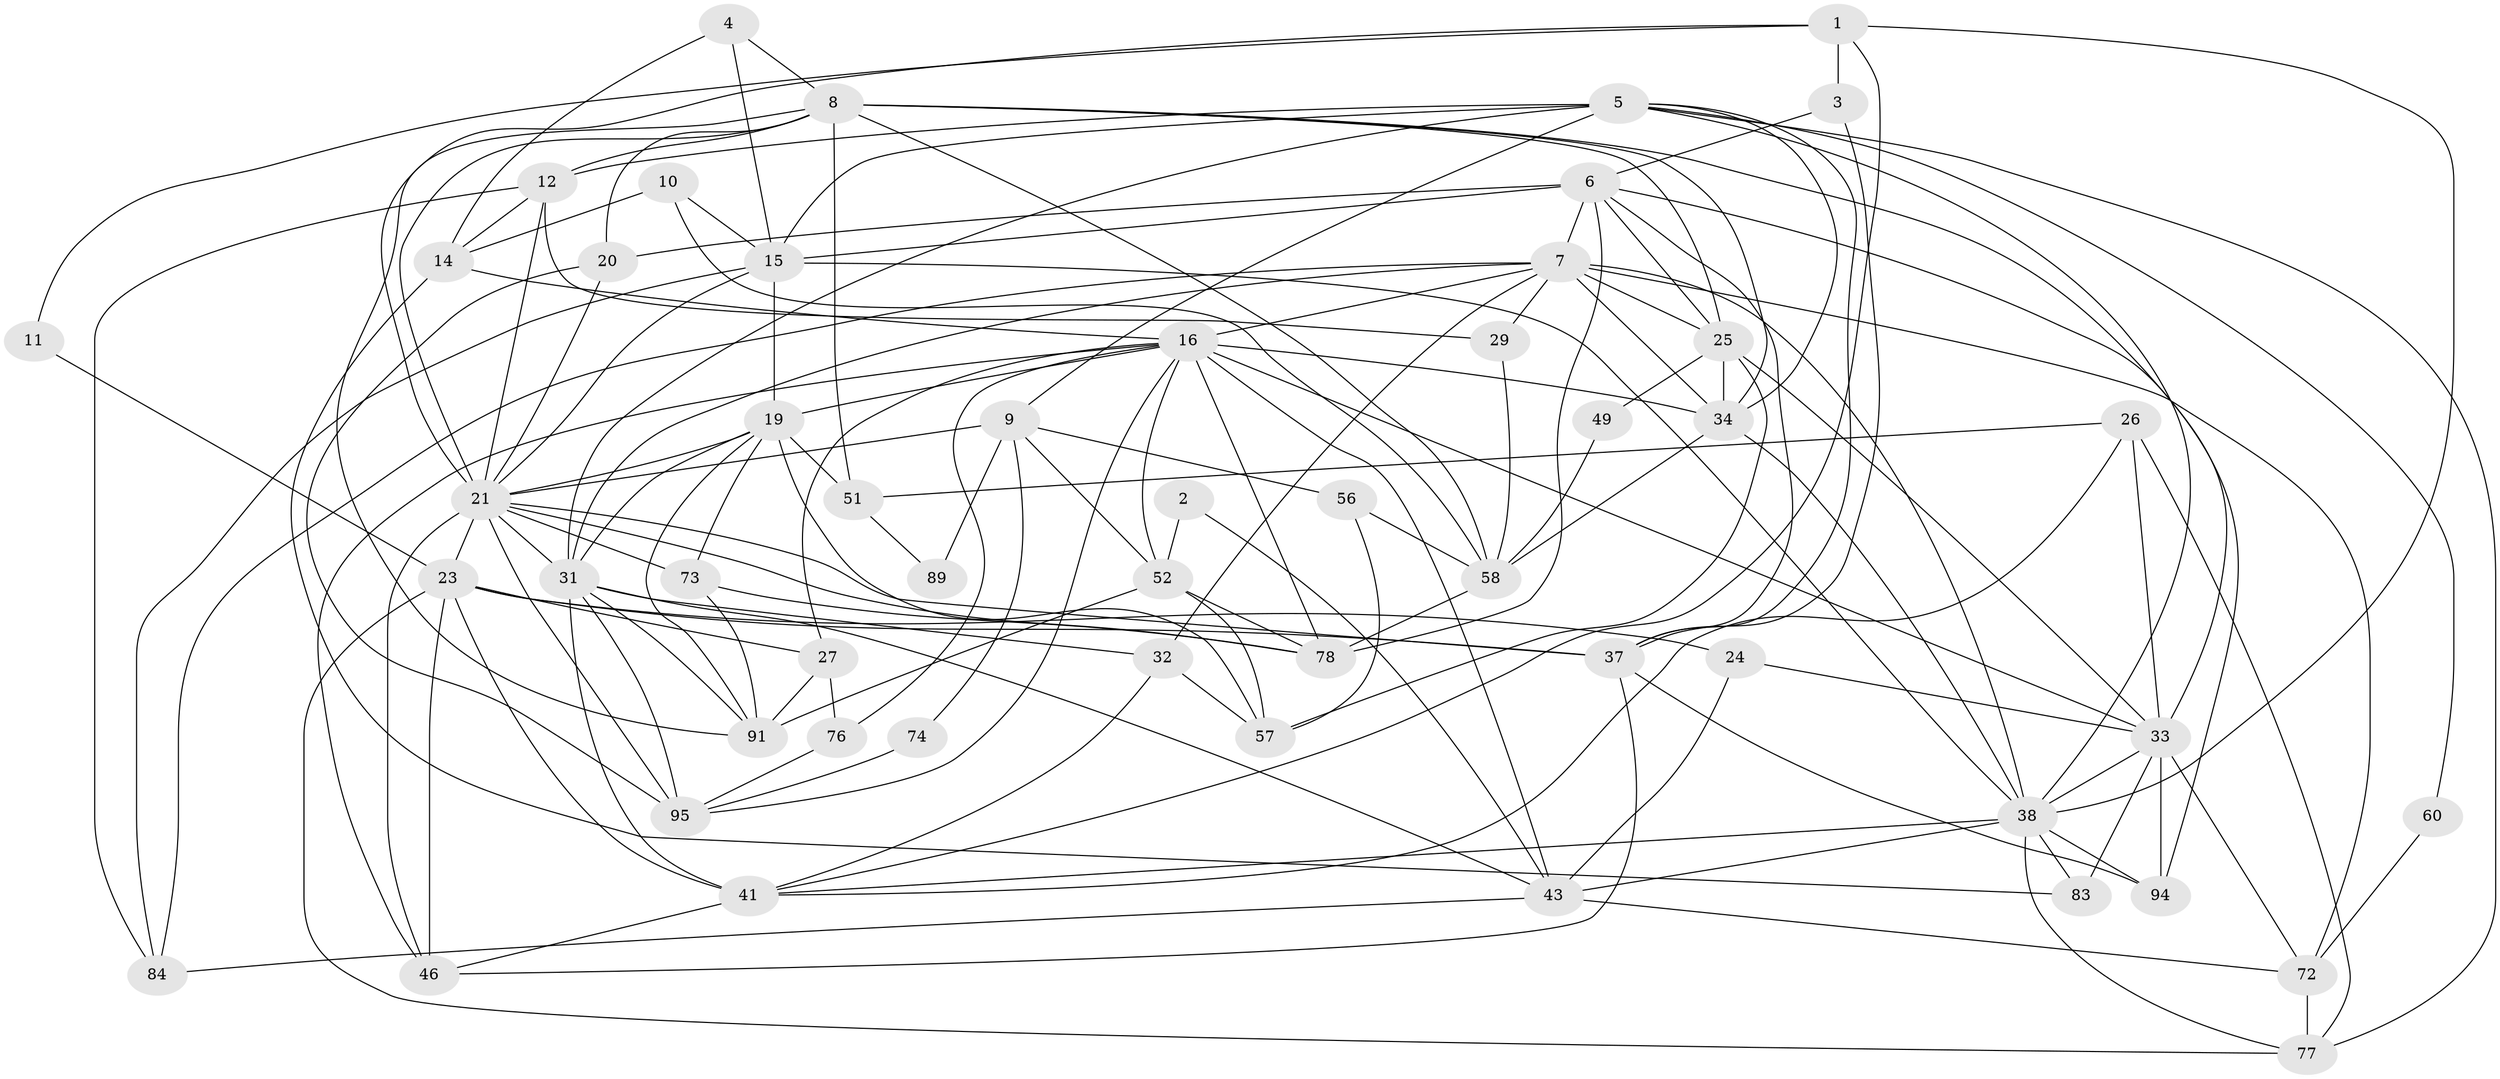 // original degree distribution, {5: 0.17142857142857143, 2: 0.09523809523809523, 3: 0.2857142857142857, 4: 0.3047619047619048, 6: 0.12380952380952381, 7: 0.01904761904761905}
// Generated by graph-tools (version 1.1) at 2025/15/03/09/25 04:15:04]
// undirected, 52 vertices, 146 edges
graph export_dot {
graph [start="1"]
  node [color=gray90,style=filled];
  1;
  2;
  3;
  4;
  5 [super="+39"];
  6 [super="+87+30+71"];
  7 [super="+93+90+13"];
  8 [super="+22"];
  9 [super="+36"];
  10;
  11;
  12 [super="+59"];
  14;
  15 [super="+69+17+104"];
  16 [super="+44+18"];
  19 [super="+28"];
  20;
  21 [super="+35+67"];
  23 [super="+62"];
  24;
  25 [super="+65"];
  26;
  27;
  29;
  31 [super="+42"];
  32;
  33 [super="+98+79"];
  34 [super="+66+47"];
  37 [super="+45"];
  38 [super="+96+68"];
  41 [super="+86"];
  43 [super="+61"];
  46 [super="+54+101"];
  49;
  51;
  52;
  56;
  57 [super="+70"];
  58 [super="+75"];
  60;
  72;
  73 [super="+102"];
  74;
  76;
  77;
  78 [super="+81"];
  83;
  84;
  89;
  91 [super="+92"];
  94;
  95 [super="+103"];
  1 -- 38;
  1 -- 3;
  1 -- 11;
  1 -- 21;
  1 -- 41;
  2 -- 52;
  2 -- 43;
  3 -- 37;
  3 -- 6;
  4 -- 14;
  4 -- 8;
  4 -- 15;
  5 -- 38;
  5 -- 34;
  5 -- 37;
  5 -- 9;
  5 -- 77;
  5 -- 15;
  5 -- 60;
  5 -- 31;
  5 -- 12 [weight=2];
  6 -- 78;
  6 -- 94;
  6 -- 15 [weight=2];
  6 -- 25;
  6 -- 7 [weight=2];
  6 -- 20;
  6 -- 37;
  7 -- 16;
  7 -- 32;
  7 -- 84;
  7 -- 25;
  7 -- 34 [weight=2];
  7 -- 38 [weight=2];
  7 -- 31;
  7 -- 72;
  7 -- 29;
  8 -- 21;
  8 -- 91;
  8 -- 34;
  8 -- 33;
  8 -- 51;
  8 -- 20;
  8 -- 25;
  8 -- 58;
  8 -- 12;
  9 -- 56;
  9 -- 89;
  9 -- 74;
  9 -- 52;
  9 -- 21;
  10 -- 14;
  10 -- 15;
  10 -- 58;
  11 -- 23;
  12 -- 84;
  12 -- 21;
  12 -- 29;
  12 -- 14;
  14 -- 16;
  14 -- 83;
  15 -- 84;
  15 -- 38 [weight=2];
  15 -- 19;
  15 -- 21;
  16 -- 27;
  16 -- 34;
  16 -- 19;
  16 -- 52;
  16 -- 43;
  16 -- 76;
  16 -- 78;
  16 -- 46;
  16 -- 95;
  16 -- 33;
  19 -- 57;
  19 -- 51;
  19 -- 73;
  19 -- 91;
  19 -- 31;
  19 -- 21;
  20 -- 95;
  20 -- 21;
  21 -- 95;
  21 -- 23;
  21 -- 46;
  21 -- 37;
  21 -- 73;
  21 -- 78;
  21 -- 31;
  23 -- 77;
  23 -- 24;
  23 -- 27;
  23 -- 46;
  23 -- 37;
  23 -- 41 [weight=2];
  24 -- 33;
  24 -- 43;
  25 -- 33;
  25 -- 49;
  25 -- 34;
  25 -- 57;
  26 -- 77;
  26 -- 51;
  26 -- 33;
  26 -- 41;
  27 -- 76;
  27 -- 91;
  29 -- 58;
  31 -- 32;
  31 -- 91;
  31 -- 41;
  31 -- 43;
  31 -- 95 [weight=2];
  32 -- 57;
  32 -- 41;
  33 -- 94;
  33 -- 83;
  33 -- 38;
  33 -- 72;
  34 -- 38 [weight=2];
  34 -- 58;
  37 -- 46;
  37 -- 94;
  38 -- 83;
  38 -- 77;
  38 -- 41;
  38 -- 43;
  38 -- 94;
  41 -- 46;
  43 -- 84;
  43 -- 72;
  49 -- 58;
  51 -- 89;
  52 -- 91;
  52 -- 57;
  52 -- 78;
  56 -- 57;
  56 -- 58;
  58 -- 78;
  60 -- 72;
  72 -- 77;
  73 -- 91 [weight=2];
  73 -- 78;
  74 -- 95;
  76 -- 95;
}
